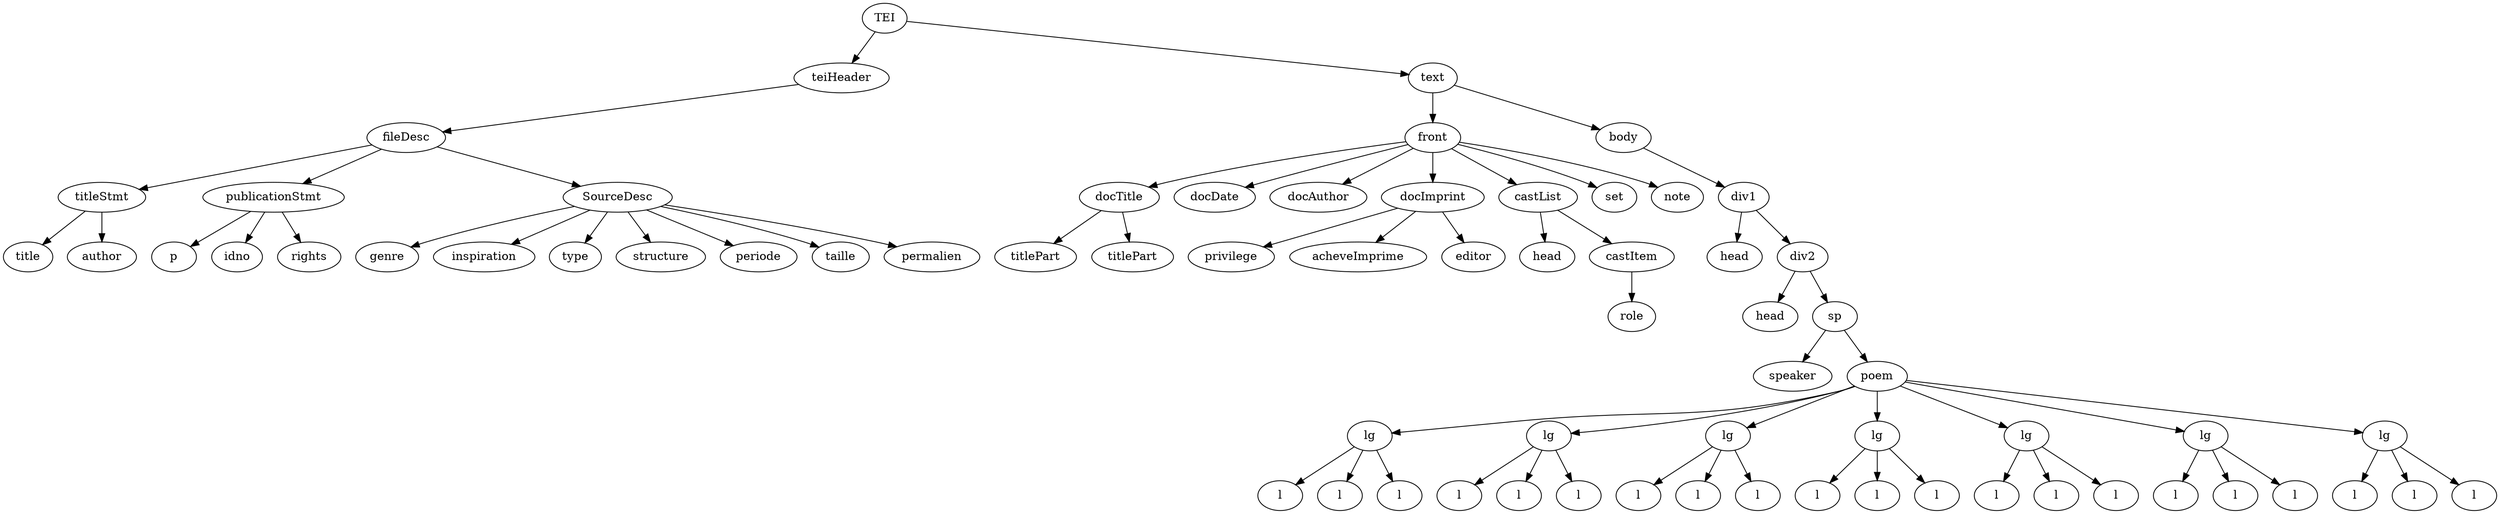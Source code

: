 digraph Tree {
	"t0" [label = "TEI"];
	"t1" [label = "teiHeader"];
	"t2" [label = "fileDesc"];
	"t3" [label = "titleStmt"];
	"t4" [label = "title"];
	"t5" [label = "author"];
	"t6" [label = "publicationStmt"];
	"t7" [label = "p"];
	"t8" [label = "idno"];
	"t9" [label = "rights"];
	"t10" [label = "SourceDesc"];
	"t11" [label = "genre"];
	"t12" [label = "inspiration"];
	"t13" [label = "type"];
	"t14" [label = "structure"];
	"t15" [label = "periode"];
	"t16" [label = "taille"];
	"t17" [label = "permalien"];
	"t18" [label = "text"];
	"t19" [label = "front"];
	"t20" [label = "docTitle"];
	"t21" [label = "titlePart"];
	"t22" [label = "titlePart"];
	"t23" [label = "docDate"];
	"t24" [label = "docAuthor"];
	"t25" [label = "docImprint"];
	"t26" [label = "privilege"];
	"t27" [label = "acheveImprime"];
	"t28" [label = "editor"];
	"t29" [label = "castList"];
	"t30" [label = "head"];
	"t31" [label = "castItem"];
	"t32" [label = "role"];
	"t33" [label = "set"];
	"t34" [label = "note"];
	"t35" [label = "body"];
	"t36" [label = "div1"];
	"t37" [label = "head"];
	"t38" [label = "div2"];
	"t39" [label = "head"];
	"t40" [label = "sp"];
	"t41" [label = "speaker"];
	"t42" [label = "poem"];
	"t43" [label = "lg"];
	"t44" [label = "l"];
	"t45" [label = "l"];
	"t46" [label = "l"];
	"t47" [label = "lg"];
	"t48" [label = "l"];
	"t49" [label = "l"];
	"t50" [label = "l"];
	"t51" [label = "lg"];
	"t52" [label = "l"];
	"t53" [label = "l"];
	"t54" [label = "l"];
	"t55" [label = "lg"];
	"t56" [label = "l"];
	"t57" [label = "l"];
	"t58" [label = "l"];
	"t59" [label = "lg"];
	"t60" [label = "l"];
	"t61" [label = "l"];
	"t62" [label = "l"];
	"t63" [label = "lg"];
	"t64" [label = "l"];
	"t65" [label = "l"];
	"t66" [label = "l"];
	"t67" [label = "lg"];
	"t68" [label = "l"];
	"t69" [label = "l"];
	"t70" [label = "l"];
	"t0" -> "t1";
	"t1" -> "t2";
	"t2" -> "t3";
	"t3" -> "t4";
	"t3" -> "t5";
	"t2" -> "t6";
	"t6" -> "t7";
	"t6" -> "t8";
	"t6" -> "t9";
	"t2" -> "t10";
	"t10" -> "t11";
	"t10" -> "t12";
	"t10" -> "t13";
	"t10" -> "t14";
	"t10" -> "t15";
	"t10" -> "t16";
	"t10" -> "t17";
	"t0" -> "t18";
	"t18" -> "t19";
	"t19" -> "t20";
	"t20" -> "t21";
	"t20" -> "t22";
	"t19" -> "t23";
	"t19" -> "t24";
	"t19" -> "t25";
	"t25" -> "t26";
	"t25" -> "t27";
	"t25" -> "t28";
	"t19" -> "t29";
	"t29" -> "t30";
	"t29" -> "t31";
	"t31" -> "t32";
	"t19" -> "t33";
	"t19" -> "t34";
	"t18" -> "t35";
	"t35" -> "t36";
	"t36" -> "t37";
	"t36" -> "t38";
	"t38" -> "t39";
	"t38" -> "t40";
	"t40" -> "t41";
	"t40" -> "t42";
	"t42" -> "t43";
	"t43" -> "t44";
	"t43" -> "t45";
	"t43" -> "t46";
	"t42" -> "t47";
	"t47" -> "t48";
	"t47" -> "t49";
	"t47" -> "t50";
	"t42" -> "t51";
	"t51" -> "t52";
	"t51" -> "t53";
	"t51" -> "t54";
	"t42" -> "t55";
	"t55" -> "t56";
	"t55" -> "t57";
	"t55" -> "t58";
	"t42" -> "t59";
	"t59" -> "t60";
	"t59" -> "t61";
	"t59" -> "t62";
	"t42" -> "t63";
	"t63" -> "t64";
	"t63" -> "t65";
	"t63" -> "t66";
	"t42" -> "t67";
	"t67" -> "t68";
	"t67" -> "t69";
	"t67" -> "t70";
}
